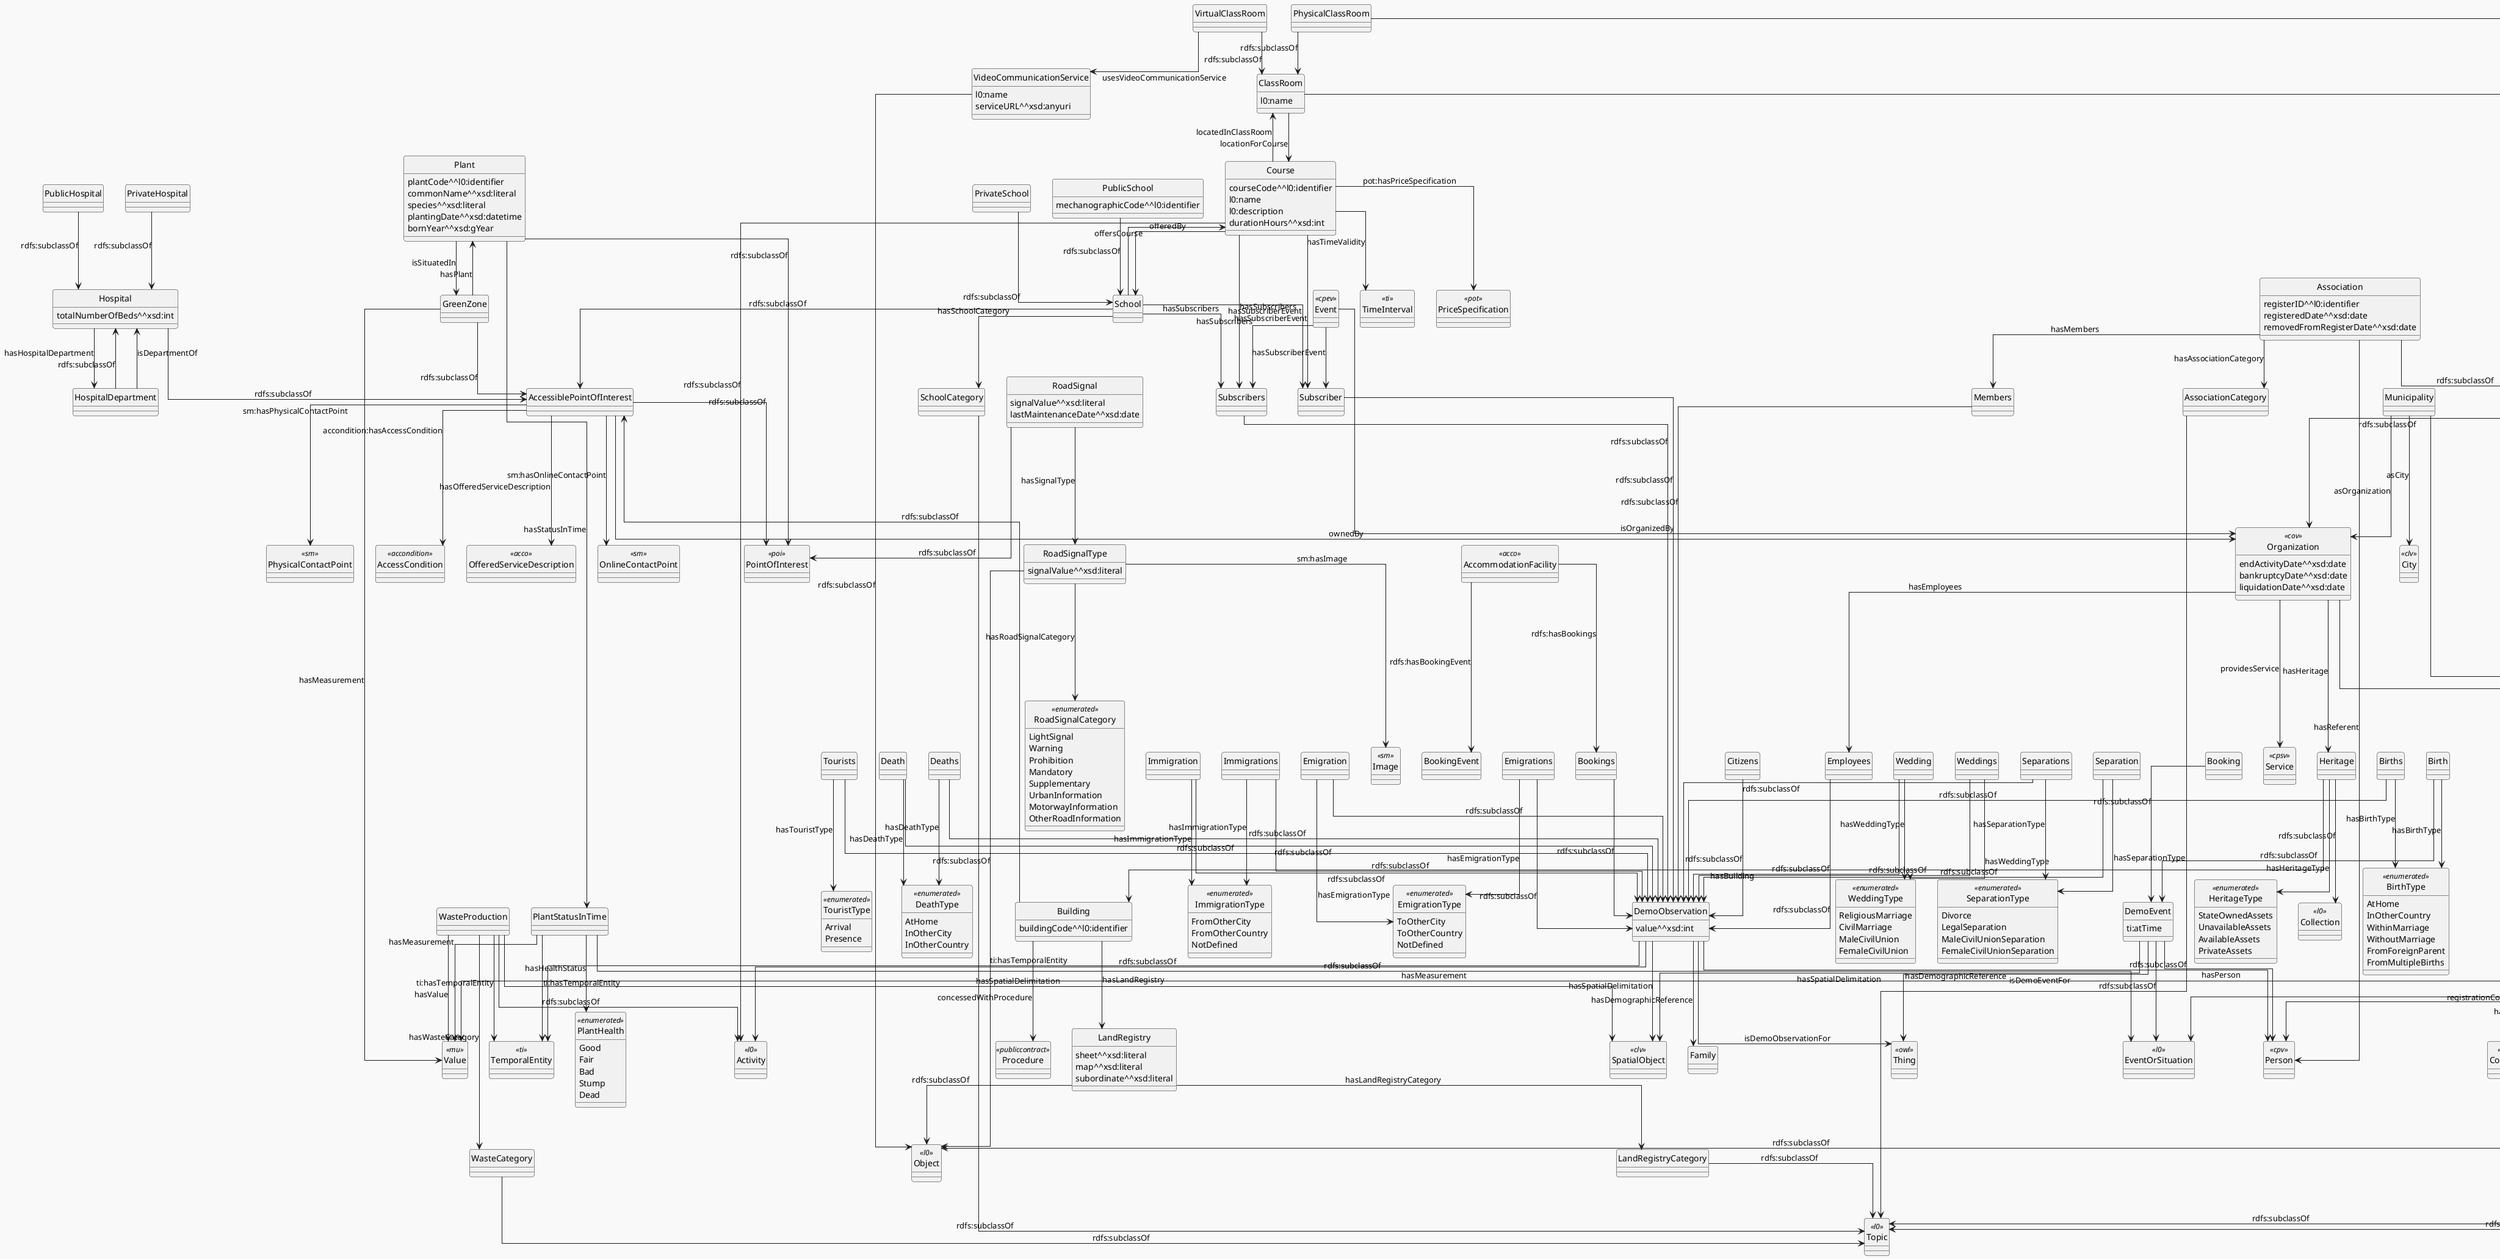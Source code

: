 @startuml OntoMunicipality
!theme mars
hide circle
skinparam linetype ortho

' Imported objects from OntoPiA
class Thing <<owl>>

class Entity <<l0>>
class Activity <<l0>>
class Location <<l0>>
class EventOrSituation <<l0>>
class Topic <<l0>>
class Object <<l0>>
class Characteristic <<l0>>
class Collection <<l0>>

class Address <<clv>>
class City <<clv>>
class StreetToponym <<clv>>
class SpatialObject <<clv>>
class Country <<clv>>

class TimeInterval <<ti>>
class TemporalEntity <<ti>>

class Value <<mu>>

class OnlineContactPoint <<sm>>
class PhysicalContactPoint <<sm>>
class Image <<sm>>

class AccessCondition <<accondition>>

class Person <<cpv>>

class Service <<cpsv>>

' class Currency <<pot>>
class PriceSpecification <<pot>>

class PointOfInterest <<poi>>

class Procedure <<publiccontract>>

class OfferedServiceDescription <<acco>>

class Service <<cpsv>>

' Municipality
' Aggregate the municipality entities, like the Public Organization and the City
class Municipality
Municipality --> Entity : rdfs:subclassOf

Municipality --> Organization : asOrganization
Municipality --> City : asCity

/'
Serve? bo

Municipality --> DemoEvent : hasDemoEvent
Municipality --> Service : hasService
Municipality --> AccessCondition : hasAccessCondition

Municipality --> Citizens : hasCitizens
Municipality --> Tourists : hasTourists
Municipality --> Births : hasBirths
Municipality --> Deaths : hasDeaths
Municipality --> Immigrations : hasImmigrations
Municipality --> Emigrations : hasEmigrations
Municipality --> Weddings : hasWeddings
Municipality --> Separations : hasSeparations

Municipality --> Birth : hasBirthEvent
Municipality --> Death : hasDeathEvent
Municipality --> Immigration : hasImmigrationEvent
Municipality --> Emigration : hasEmigrationEvent
Municipality --> Wedding : hasWeddingEvent
Municipality --> Separation : hasSeparationEvent
'/

' Demographic Observation
' A demographic observation can describe the demographic composition of an entity during time
' An example can be the number of subscribers to an event, emoployees of an organization, members of an association
' For a country it can be the number of citizens, weddings, deaths etc...
' A demo observation comes with its value and a demo prototype, which describes the type of person o family counted
' A demo observation can also be releated to a spatial object, which describes the spatial delimitation of the observation
' For example, we can count the number of males in a specific area, that can be a city, a borough, a street, etc...
class DemoObservation {
    value^^xsd:int
}
DemoObservation --> Activity : rdfs:subclassOf

DemoObservation --> TemporalEntity : ti:hasTemporalEntity
DemoObservation --> SpatialObject : hasSpatialDelimitation
DemoObservation --> Person : hasDemographicReference
DemoObservation --> Family : hasDemographicReference
DemoObservation --> Thing : isDemoObservationFor

class Citizens
Citizens --> DemoObservation : rdfs:subclassOf

class Tourists
Tourists --> DemoObservation : rdfs:subclassOf

Tourists --> TouristType : hasTouristType

class TouristType <<enumerated>> {
    Arrival
    Presence
}

class Births
Births --> DemoObservation : rdfs:subclassOf

Births --> BirthType : hasBirthType

class BirthType <<enumerated>> {
    AtHome
    InOtherCountry
    WithinMarriage
    WithoutMarriage
    FromForeignParent
    FromMultipleBirths
}

class Deaths
Deaths --> DemoObservation : rdfs:subclassOf

Deaths --> DeathType : hasDeathType

class DeathType <<enumerated>> {
    AtHome
    InOtherCity
    InOtherCountry
}

class Immigrations
Immigrations --> DemoObservation : rdfs:subclassOf

Immigrations --> ImmigrationType : hasImmigrationType

class ImmigrationType <<enumerated>> {
    FromOtherCity
    FromOtherCountry
    NotDefined
}

class Emigrations
Emigrations --> DemoObservation : rdfs:subclassOf

Emigrations --> EmigrationType : hasEmigrationType

class EmigrationType <<enumerated>> {
    ToOtherCity
    ToOtherCountry
    NotDefined
}

class Weddings
Weddings --> DemoObservation : rdfs:subclassOf

Weddings --> WeddingType : hasWeddingType

class WeddingType <<enumerated>> {
    ReligiousMarriage
    CivilMarriage
    MaleCivilUnion
    FemaleCivilUnion
}

class Separations
Separations --> DemoObservation : rdfs:subclassOf

Separations --> SeparationType : hasSeparationType

class SeparationType <<enumerated>> {
    Divorce
    LegalSeparation
    MaleCivilUnionSeparation
    FemaleCivilUnionSeparation
}

class Bookings
Bookings --> DemoObservation : rdfs:subclassOf

class Subscribers
Subscribers --> DemoObservation : rdfs:subclassOf

class Employees
Employees --> DemoObservation : rdfs:subclassOf

class Members
Members --> DemoObservation : rdfs:subclassOf

' A demo event represents a wedding, a death, a birth, offering a non aggregated view of a demo observation
class DemoEvent {
    ti:atTime
}
DemoEvent --> EventOrSituation : rdfs:subclassOf

DemoEvent --> Person : hasPerson
DemoEvent --> SpatialObject : hasSpatialDelimitation
DemoEvent --> Thing : isDemoEventFor

class Birth
Birth --> DemoEvent : rdfs:subclassOf

Birth --> BirthType : hasBirthType

class Death
Death --> DemoObservation : rdfs:subclassOf

Death --> DeathType : hasDeathType

class Immigration
Immigration --> DemoObservation : rdfs:subclassOf

Immigration --> ImmigrationType : hasImmigrationType

class Emigration
Emigration --> DemoObservation : rdfs:subclassOf

Emigration --> EmigrationType : hasEmigrationType

class Wedding
Wedding --> DemoObservation : rdfs:subclassOf

Wedding --> WeddingType : hasWeddingType

class Separation
Separation --> DemoObservation : rdfs:subclassOf

Separation --> SeparationType : hasSeparationType

' Events, added the organizer of the event and the subscribers
class Event <<cpev>>

Event --> Organization : isOrganizedBy
Event --> Subscribers : hasSubscribers
Event --> Subscriber : hasSubscriberEvent

class Subscriber
Subscriber --> DemoObservation : rdfs:subclassOf

class Booking
Booking --> DemoEvent : rdfs:subclassOf

' Waste production
class WasteProduction
WasteProduction --> Activity : rdfs:subclassOf

WasteProduction --> Value : hasValue
WasteProduction --> TemporalEntity : ti:hasTemporalEntity
WasteProduction --> SpatialObject : hasSpatialDelimitation

WasteProduction --> WasteCategory : hasWasteCategory

class WasteCategory
WasteCategory --> Topic : rdfs:subclassOf

' Road accidents
class RoadAccident {
    ti:atTime
}
RoadAccident --> EventOrSituation : rdfs:subclassOf

RoadAccident --> RevelationUnit : detectedBy
RoadAccident --> Geometry : clv:hasGeometry
RoadAccident --> Road : hasRoad
RoadAccident --> WeatherCondition : hasWeatherCondition
RoadAccident --> AccidentType : hasAccidentType
RoadAccident --> InvolvedEntity : hasInvolvedEntity

class RevelationUnit
RevelationUnit --> Agent : rdfs:subclassOf

class Road {
    roadName^^l0:name
}
Road --> Location : rdfs:subclassOf

Road --> Address : clv:hasAddress
Road --> RoadCategory : hasRoadCategory
Road --> RoadType : hasRoadType
Road --> PavementType : hasPavementType
Road --> IntersectionOrNotType : hasIntersectionType
Road --> RoadbedType : hasRoadbedType
Road --> RoadSignalPresenceType : hasRoadSignalPresenceType

class RoadCategory
RoadCategory --> Topic : rdfs:subclassOf

class RoadType
RoadType --> Characteristic : rdfs:subclassOf

class PavementType
PavementType --> Characteristic : rdfs:subclassOf

class IntersectionOrNotType
IntersectionOrNotType --> Characteristic : rdfs:subclassOf

class RoadbedType
Roadbed --> Characteristic : rdfs:subclassOf

class RoadSignalPresenceType
RoadSignalPresenceType --> Characteristic : rdfs:subclassOf

class WeatherCondition
WeatherCondition --> Characteristic : rdfs:subclassOf

class AccidentType
AccidentType --> Characteristic : rdfs:subclassOf

class InvolvedEntity
InvolvedEntity --> Entity : rdfs:subclassOf

InvolvedEntity --> AccidentCircumstance : hasAccidentCircumstance

class AccidentCircumstance
AccidentCircumstance --> Characteristic : rdfs:subclassOf

class InvolvedVehicle
InvolvedVehicle --> InvolvedEntity : rdfs:subclassOf

InvolvedVehicle --> Vehicle : hasVehicle
InvolvedVehicle --> InvolvedPerson : hasConducent
InvolvedVehicle --> InvolvedPerson : hasFrontPassenger
InvolvedVehicle --> InvolvedPerson : hasBackPassenger

class InvolvedPerson
InvolvedPerson --> InvolvedEntity : rdfs:subclassOf
InvolvedPerson --> Person : rdfs:subclassOf

InvolvedPerson --> InvolvedPersonStatus : hasInvolvedPersonStatus

class InvolvedPersonStatus
InvolvedPersonStatus --> Characteristic : rdfs:subclassOf

class InvolvedObstacle
InvolvedObstacle --> InvolvedEntity : rdfs:subclassOf

class Vehicle {
    licensePlate^^l0:identifier
    registrationYear^^xsd:gYear
    brand^^xsd:literal
    model^^xsd:literal
    color^^xsd:literal
}
Vehicle --> Object : rdfs:subclassOf

Vehicle --> VehicleCategory : hasVehicleCategory
Vehicle --> Value : hasMeasurement
Vehicle --> Country : registrationCountry

class VehicleCategory
VehicleCategory --> Topic : rdfs:subclassOf

' Organization, added end of activity, bankruptcy and liquidation, added number of empolyees, local units and heritage
' Added section and demograpgic classification of organization for private companies (taken from Camera di Commercio)
' Added an Artisan Organization with artisan Register code and date
class Organization <<cov>> {
	endActivityDate^^xsd:date
    bankruptcyDate^^xsd:date
    liquidationDate^^xsd:date
}

' Organization --> Payment : sentPayment (see later)
Organization --> Employees : hasEmployees
Organization --> Address : hasLocalUnitAddress
Organization --> Service : providesService
Organization --> Heritage : hasHeritage

class PrivateOrganization <<cov>>
PrivateOrganization --> Organization : rdfs:subclassOf

PrivateOrganization --> OrganizationSection : hasOrganizationSection
PrivateOrganization --> CompanyDemographicClassification : hasDemographicClassification

class OrganizationSection <<enumerated>> {
    Ordinary
    Artisan
    CertifiedIncubator
    DirectGrowers
    AgriculturalEnterprise
    SocialEnterprise
    InnovativeSME
    SmallBusines
    SchoolWorkAlternation
    BusinessRegister
    SimpleBusinesses
    InnovativeStartUp
    CompanyAmongProfessionals
    REASubjectOnly
}

class CompanyDemographicClassification <<enumerated>> {
    Ordinary
    Women
    Youth
    ForeignEU
    ForeignNonEU
}

class ArtisanOrganization {
    artisanRegisterCode^^l0:identifier
    artisanRegisterDate^^xsd:date
}
ArtisanOrganization --> PrivateOrganization : rdfs:subclassOf

/'
payments can be implemented using procedures and public contracts ontology (more complicated)

class Payment {
    title^^xsd:literal
    paymentCode^l0:identifier
    currencyValue^^xsd:double
    paymentDate^^xsd:datetime
}
Payment --> EventOrSituation : rdfs:subclassOf

Payment --> Organization : paymentSentTo
Payment --> Currency : pot:hasCurrency
Payment --> Procedure : withProcedure
'/

' Associations are sublclass of organizations, with referent, association category (controlled vocabulary) and members observation
class Association {
    registerID^^l0:identifier
    registeredDate^^xsd:date
    removedFromRegisterDate^^xsd:date
}
Association --> PrivateOrganization : rdfs:subclassOf

Association --> Person : hasReferent
Association --> AssociationCategory : hasAssociationCategory
Association --> Members : hasMembers

class AssociationCategory
AssociationCategory --> Topic : rdfs:subclassOf

/'
better with a controlled vocabulary (?)

Volountary
Cultural
SocialPromotion
Sport
Recreational
SocialCooperative
Arms
ONLUS
Welfare
Philantropic
'/

' Traffic Flow observation. Added street toponym to road segment and vehicle category (controlled vocabulary)
class TrafficFlow <<iot>>
TrafficFlow --> RoadSegment : iot:hasFeatureOfInterest
TrafficFlow --> VehicleCategory : hasVehicleCategory

class RoadSegment <<iot>>
RoadSegment --> StreetToponym : clv:hasStreetToponym

' Booking statistical data for accommodation facilities
class AccommodationFacility <<acco>>
AccommodationFacility --> Bookings : rdfs:hasBookings
AccommodationFacility --> BookingEvent : rdfs:hasBookingEvent

' Added an Accessible Point of Interest, a POI with online contact point, physical contact point, an organization owner and an access condition.
class AccessiblePointOfInterest
AccessiblePointOfInterest --> PointOfInterest : rdfs:subclassOf
AccessiblePointOfInterest --> OnlineContactPoint : sm:hasOnlineContactPoint
AccessiblePointOfInterest --> PhysicalContactPoint : sm:hasPhysicalContactPoint
AccessiblePointOfInterest --> AccessCondition : accondition:hasAccessCondition
AccessiblePointOfInterest --> Organization : ownedBy
AccessiblePointOfInterest --> OfferedServiceDescription : hasOfferedServiceDescription

' The heritage of an organization, a collection of buildings owned by the organization. There are different types of heritage, like state owned assets, unavailable ecc...
class Heritage
Heritage --> Collection : rdfs:subclassOf

Heritage --> HeritageType : hasHeritageType
Heritage --> Building : hasBuilding

class HeritageType <<enumerated>> {
    StateOwnedAssets
    UnavailableAssets
    AvailableAssets
    PrivateAssets
}

' A building is an accessible point of interest associated with information about the land registry. A building can be concessed to an other organization. The information about the concession are stored in a Procedure Document.
class Building {
    buildingCode^^l0:identifier
}
Building --> AccessiblePointOfInterest : rdfs:subclassOf

Building --> Procedure : concessedWithProcedure
Building --> LandRegistry : hasLandRegistry

class LandRegistry {
    sheet^^xsd:literal
    map^^xsd:literal
    subordinate^^xsd:literal
}
LandRegistry --> Object : rdfs:subclassOf

LandRegistry --> LandRegistryCategory : hasLandRegistryCategory

class LandRegistryCategory
LandRegistryCategory --> Topic : rdfs:subclassOf

' A school can be public or private is an accessible point of interest, with services, subscribers and courses that can be offer
class School
School --> AccessiblePointOfInterest : rdfs:subclassOf

School --> SchoolCategory : hasSchoolCategory
School --> Course : offersCourse
School --> Subscribers : hasSubscribers
School --> Subscriber : hasSubscriberEvent

' controlled vocabulary
class SchoolCategory
SchoolCategory --> Topic : rdfs:subclassOf

class PublicSchool {
    mechanographicCode^^l0:identifier
}
PublicSchool --> School : rdfs:subclassOf

class PrivateSchool
PrivateSchool --> School : rdfs:subclassOf

' A course organized by a school or an organization is an activity located in a classroom (phisical or online), with a price and subscribers
class Course {
    courseCode^^l0:identifier
    l0:name
    l0:description
    durationHours^^xsd:int
}
Course --> Activity : rdfs:subclassOf

Course --> School : offeredBy
Course --> TimeInterval : hasTimeValidity
Course --> ClassRoom : locatedInClassRoom
Course --> PriceSpecification : pot:hasPriceSpecification
Course --> Subscribers : hasSubscribers
Course --> Subscriber : hasSubscriberEvent

' A classroom is a space where a course take place. A physical classroom has an address, a virtual classroom is associated with the service used.
class ClassRoom {
    l0:name
}
ClassRoom --> Location : rdfs:subclassOf

ClassRoom --> Course : locationForCourse

class PhysicalClassRoom
PhysicalClassRoom --> ClassRoom : rdfs:subclassOf

PhysicalClassRoom --> Address : clv:hasAddress

class VirtualClassRoom
VirtualClassRoom --> ClassRoom : rdfs:subclassOf

VirtualClassRoom --> VideoCommunicationService : usesVideoCommunicationService

class VideoCommunicationService {
    l0:name
    serviceURL^^xsd:anyuri
}
VideoCommunicationService --> Object : rdfs:subclassOf

' A plant, with the species, the common name, the born year, planted date and its status in time. The status is described as the plant health, the height and the circumference
class Plant {
    plantCode^^l0:identifier
    commonName^^xsd:literal
    species^^xsd:literal
    plantingDate^^xsd:datetime
    bornYear^^xsd:gYear
}
Plant --> PointOfInterest : rdfs:subclassOf

Plant --> PlantStatusInTime : hasStatusInTime
Plant --> GreenZone : isSituatedIn

class PlantStatusInTime
PlantStatusInTime --> EventOrSituation : rdfs:subclassOf

PlantStatusInTime --> Value : hasMeasurement
PlantStatusInTime --> PlantHealth : hasHealthStatus
PlantStatusInTime --> TemporalEntity : ti:hasTemporalEntity

class PlantHealth <<enumerated>> {
    Good
    Fair
    Bad
    Stump
    Dead
}

' A green zone is an accessible point of interest that can also contains plants and can has an area
class GreenZone
GreenZone --> AccessiblePointOfInterest : rdfs:subclassOf

GreenZone --> Value : hasMeasurement
GreenZone --> Plant : hasPlant

' The road signals are point of interests with a signal value (e.g. 50 for a speed limit or the name of the destination indicated)
class RoadSignal {
    signalValue^^xsd:literal
    lastMaintenanceDate^^xsd:date
}
RoadSignal --> PointOfInterest : rdfs:subclassOf

RoadSignal --> RoadSignalType : hasSignalType

' The road signal type is a controlled vocabulary of all road signals, with a value, an image and a category
class RoadSignalType {
    signalValue^^xsd:literal
}
RoadSignalType --> Object : rdfs:subclassOf

RoadSignalType --> RoadSignalCategory : hasRoadSignalCategory
RoadSignalType --> Image : sm:hasImage

class RoadSignalCategory <<enumerated>> {
    LightSignal
    Warning
    Prohibition
    Mandatory
    Supplementary
    UrbanInformation
    MotorwayInformation
    OtherRoadInformation
}

' An hospial is an accessible point of interest with hospital departments, services, total number of beds and departments which are also described as hospitals
class Hospital {
    totalNumberOfBeds^^xsd:int
}
Hospital --> AccessiblePointOfInterest : rdfs:subclassOf

Hospital --> HospitalDepartment : hasHospitalDepartment

class PublicHospital
PublicHospital --> Hospital : rdfs:subclassOf

class PrivateHospital
PrivateHospital --> Hospital : rdfs:subclassOf

class HospitalDepartment
HospitalDepartment --> Hospital : rdfs:subclassOf

HospitalDepartment --> Hospital : isDepartmentOf
@enduml